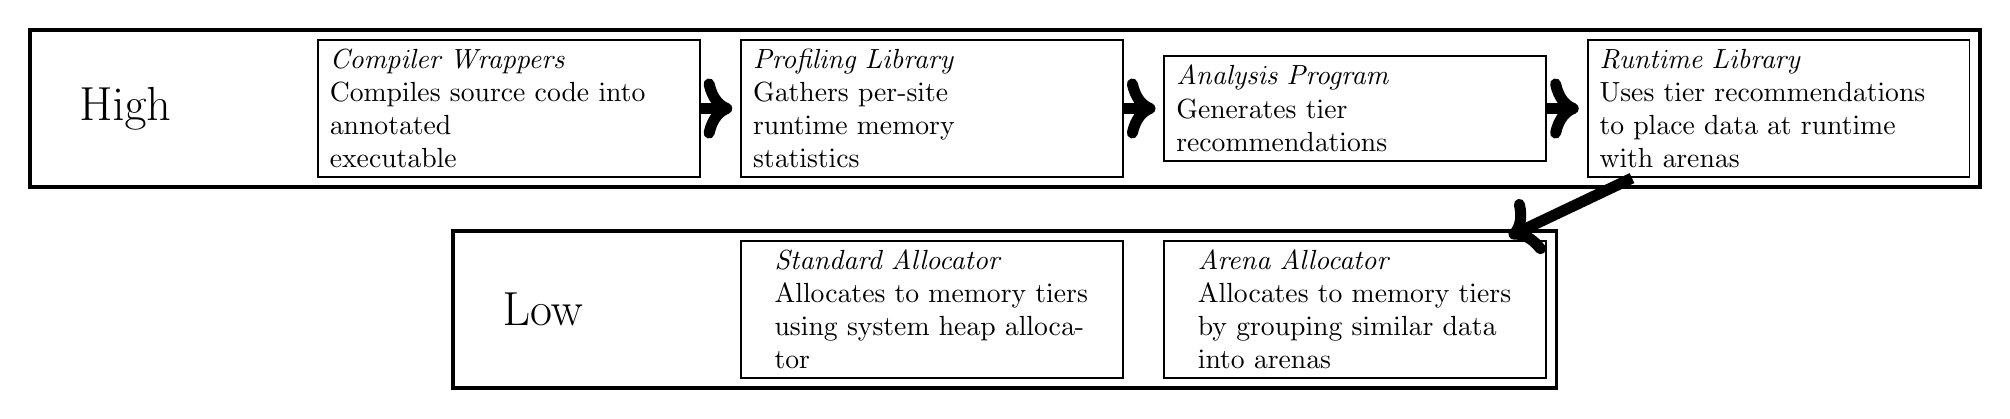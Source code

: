 \begin{tikzpicture}[line width=1.4mm,
                    ->,
                    shorten >=0.1cm]

% Includes
\usetikzlibrary{matrix}
\usetikzlibrary{positioning}

% Styles
\tikzstyle{bigbox} = [minimum height=2cm,
                      draw, 
                      rectangle, 
                      distance=3cm, 
                      line width=0.5mm]
\tikzstyle{box} = [minimum height=1cm,
                   minimum width=0.4\columnwidth,
                   draw, 
                   rectangle, 
                   anchor=center,
                   line width=0.25mm]
\tikzstyle{interfacetitle} = [minimum height=1cm,
                   minimum width=0.25\columnwidth,
                   anchor=center,
                   align=center,
                   text width=2cm]

% High-Level Interface
\matrix[matrix of nodes,
        align=left,
        text width=0.375\columnwidth,
        column sep=0.5cm,
        bigbox](high) {
  \node[interfacetitle, align=left](hightitle){\LARGE High}; &
  \node[box](compass){\textit{Compiler Wrappers}\\
                      Compiles source code into annotated \\
                      executable}; &
  \node[box](profilelib){\textit{Profiling Library}\\
                         Gathers per-site \\runtime memory\\statistics}; &
  \node[box](packing){\textit{Analysis Program}\\
                      Generates tier\\recommendations}; &
  \node[box](runtimelib){\textit{Runtime Library}\\
                         Uses tier recommendations to place data at runtime with arenas}; \\
};

% Low-Level Interface
\matrix[matrix of nodes, 
        align=left, 
        text width=4cm, 
        column sep=0.5cm, 
        bigbox, 
        below=0.5cm of high](low) {
  \node[interfacetitle, align=left](lowtitle){\LARGE Low}; & 
  \node[box](minimal){\textit{Standard Allocator}\\
                      Allocates to memory tiers using system heap allocator}; &
  \node[box](arena){\textit{Arena Allocator}\\
                    Allocates to memory tiers by grouping similar data into arenas};
  \\
};

% Paths to show flow of information
\draw [] (compass) [right] -- (profilelib) node [left] { };
\draw [] (profilelib) [right] -- (packing) node [left] { };
\draw [] (packing) [right] -- (runtimelib) node [left] { };
\draw [] (runtimelib) [below] -- (arena) node [above] { };


\end{tikzpicture}   
